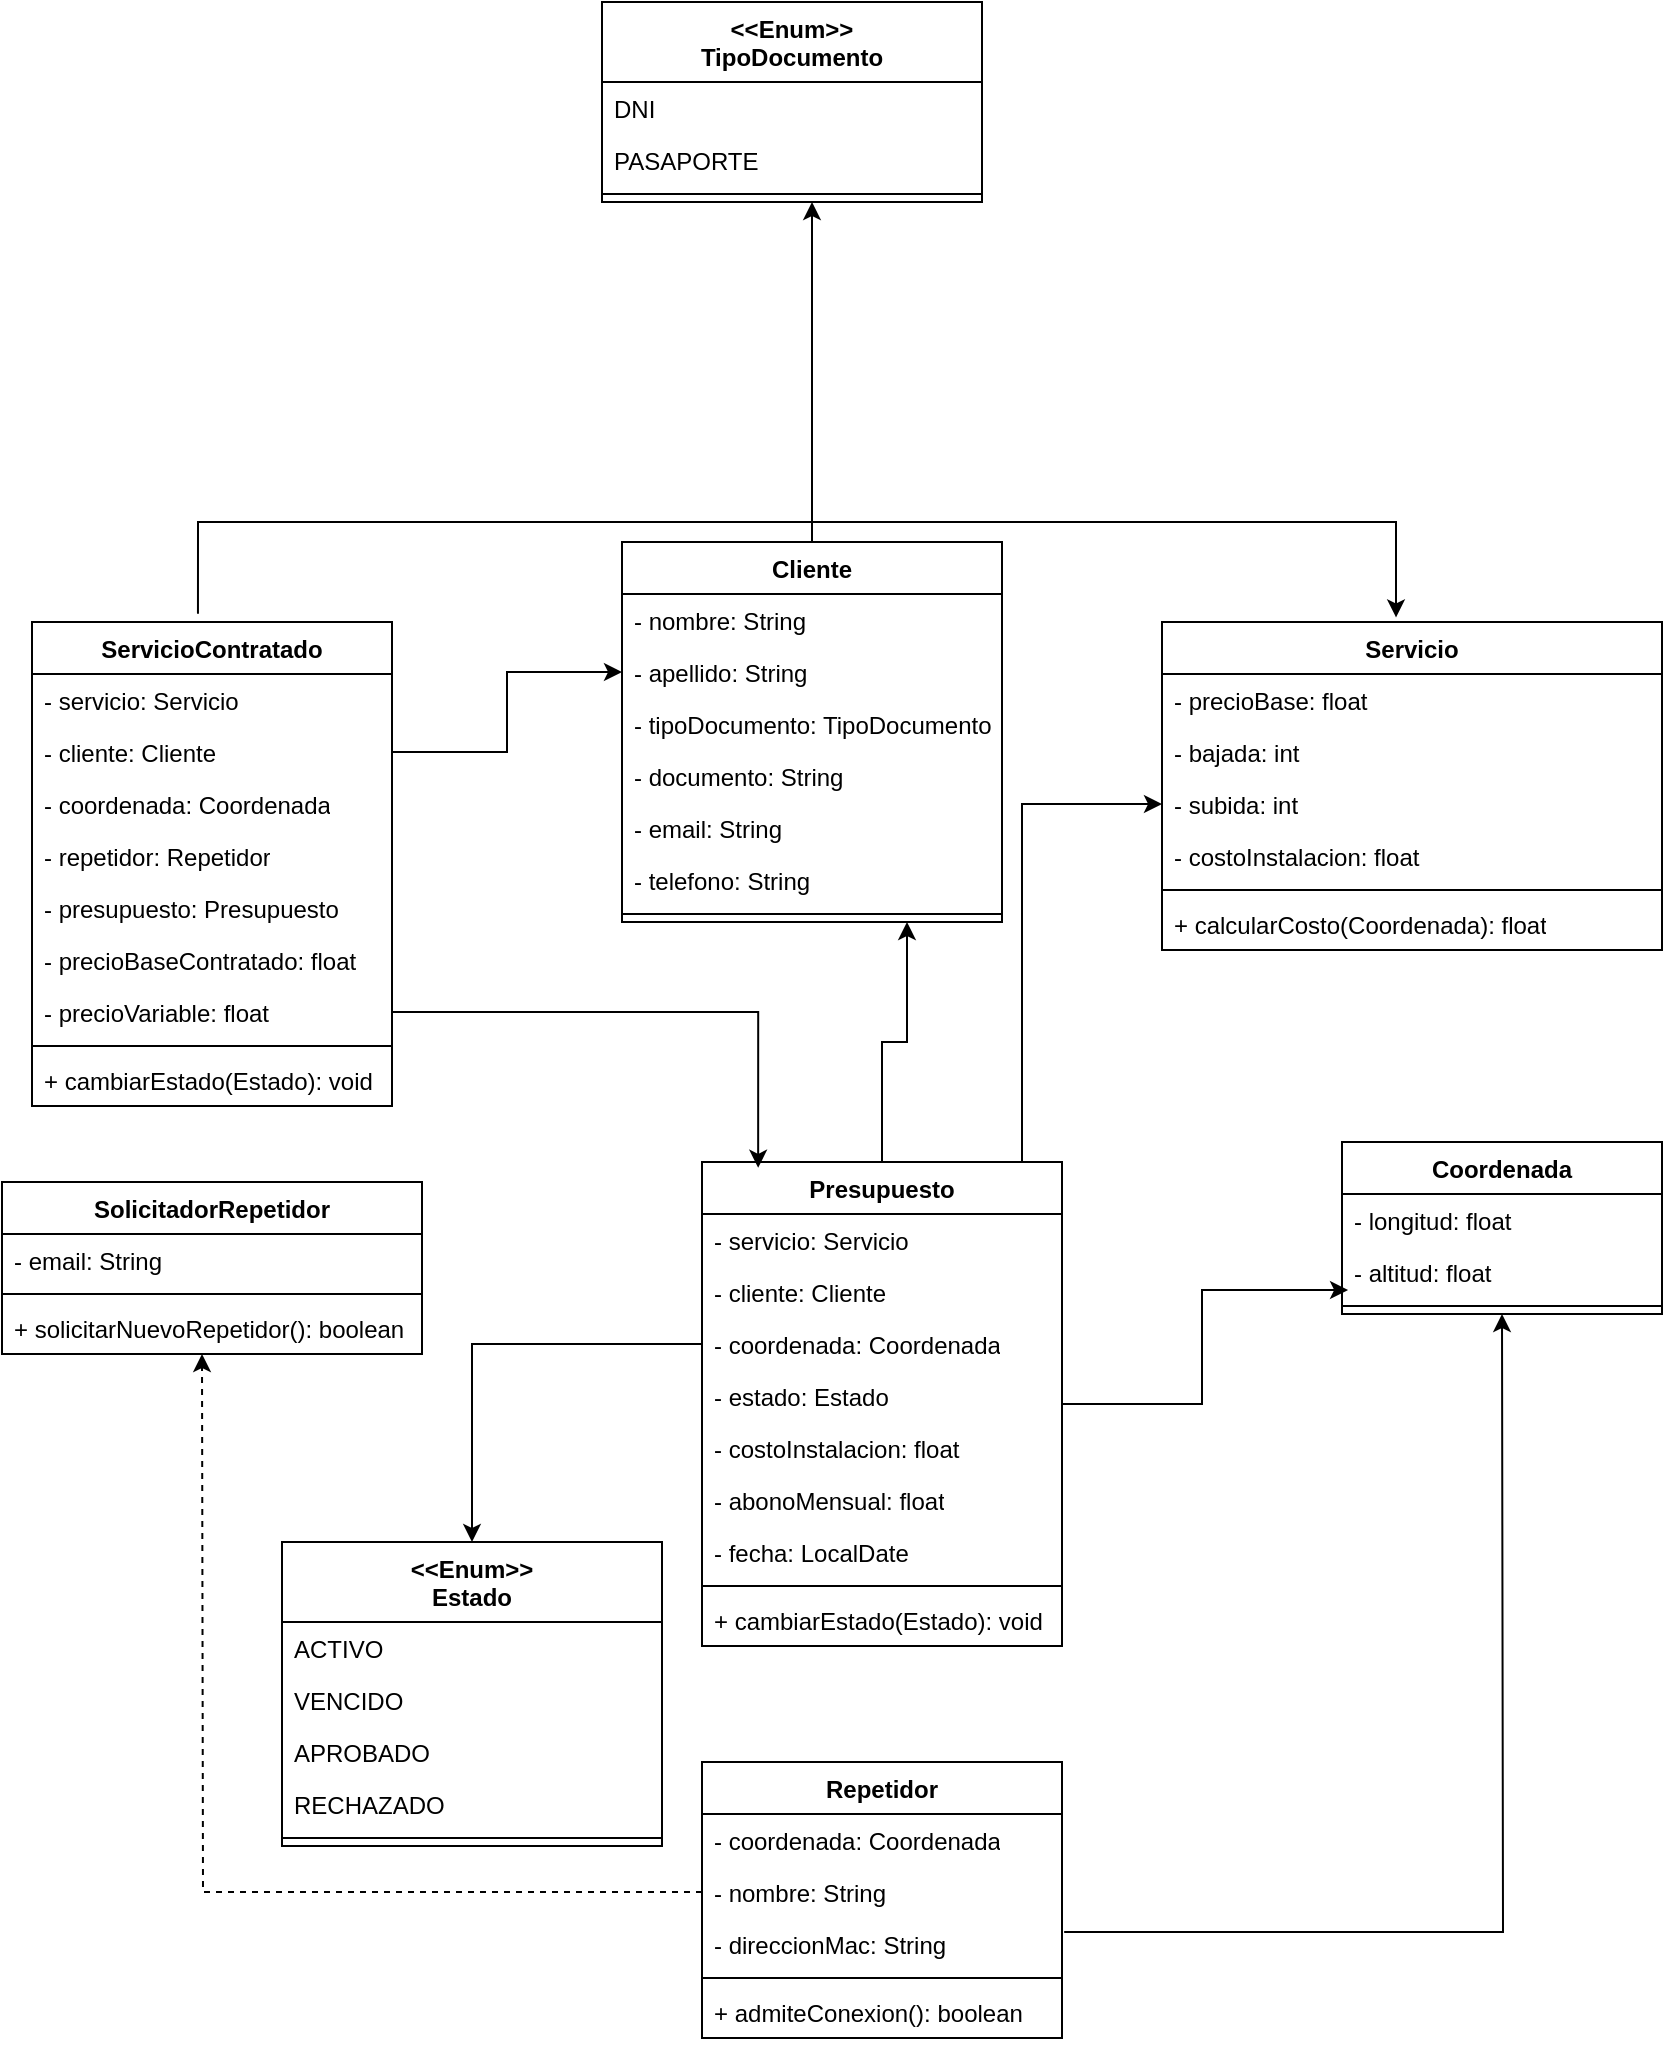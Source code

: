 <mxfile version="21.7.5" type="device">
  <diagram id="C5RBs43oDa-KdzZeNtuy" name="Page-1">
    <mxGraphModel dx="1354" dy="1779" grid="1" gridSize="10" guides="1" tooltips="1" connect="1" arrows="1" fold="1" page="1" pageScale="1" pageWidth="827" pageHeight="1169" math="0" shadow="0">
      <root>
        <mxCell id="WIyWlLk6GJQsqaUBKTNV-0" />
        <mxCell id="WIyWlLk6GJQsqaUBKTNV-1" parent="WIyWlLk6GJQsqaUBKTNV-0" />
        <mxCell id="ccSa8jCVDhCYCj8l_Aro-82" style="edgeStyle=orthogonalEdgeStyle;rounded=0;orthogonalLoop=1;jettySize=auto;html=1;" edge="1" parent="WIyWlLk6GJQsqaUBKTNV-1" source="ccSa8jCVDhCYCj8l_Aro-4">
          <mxGeometry relative="1" as="geometry">
            <mxPoint x="455" y="-90" as="targetPoint" />
          </mxGeometry>
        </mxCell>
        <mxCell id="ccSa8jCVDhCYCj8l_Aro-4" value="Cliente" style="swimlane;fontStyle=1;align=center;verticalAlign=top;childLayout=stackLayout;horizontal=1;startSize=26;horizontalStack=0;resizeParent=1;resizeParentMax=0;resizeLast=0;collapsible=1;marginBottom=0;whiteSpace=wrap;html=1;" vertex="1" parent="WIyWlLk6GJQsqaUBKTNV-1">
          <mxGeometry x="360" y="80" width="190" height="190" as="geometry" />
        </mxCell>
        <mxCell id="ccSa8jCVDhCYCj8l_Aro-5" value="- nombre: String" style="text;strokeColor=none;fillColor=none;align=left;verticalAlign=top;spacingLeft=4;spacingRight=4;overflow=hidden;rotatable=0;points=[[0,0.5],[1,0.5]];portConstraint=eastwest;whiteSpace=wrap;html=1;" vertex="1" parent="ccSa8jCVDhCYCj8l_Aro-4">
          <mxGeometry y="26" width="190" height="26" as="geometry" />
        </mxCell>
        <mxCell id="ccSa8jCVDhCYCj8l_Aro-9" value="- apellido: String" style="text;strokeColor=none;fillColor=none;align=left;verticalAlign=top;spacingLeft=4;spacingRight=4;overflow=hidden;rotatable=0;points=[[0,0.5],[1,0.5]];portConstraint=eastwest;whiteSpace=wrap;html=1;" vertex="1" parent="ccSa8jCVDhCYCj8l_Aro-4">
          <mxGeometry y="52" width="190" height="26" as="geometry" />
        </mxCell>
        <mxCell id="ccSa8jCVDhCYCj8l_Aro-68" value="- tipoDocumento: TipoDocumento" style="text;strokeColor=none;fillColor=none;align=left;verticalAlign=top;spacingLeft=4;spacingRight=4;overflow=hidden;rotatable=0;points=[[0,0.5],[1,0.5]];portConstraint=eastwest;whiteSpace=wrap;html=1;" vertex="1" parent="ccSa8jCVDhCYCj8l_Aro-4">
          <mxGeometry y="78" width="190" height="26" as="geometry" />
        </mxCell>
        <mxCell id="ccSa8jCVDhCYCj8l_Aro-69" value="- documento: String" style="text;strokeColor=none;fillColor=none;align=left;verticalAlign=top;spacingLeft=4;spacingRight=4;overflow=hidden;rotatable=0;points=[[0,0.5],[1,0.5]];portConstraint=eastwest;whiteSpace=wrap;html=1;" vertex="1" parent="ccSa8jCVDhCYCj8l_Aro-4">
          <mxGeometry y="104" width="190" height="26" as="geometry" />
        </mxCell>
        <mxCell id="ccSa8jCVDhCYCj8l_Aro-70" value="- email: String" style="text;strokeColor=none;fillColor=none;align=left;verticalAlign=top;spacingLeft=4;spacingRight=4;overflow=hidden;rotatable=0;points=[[0,0.5],[1,0.5]];portConstraint=eastwest;whiteSpace=wrap;html=1;" vertex="1" parent="ccSa8jCVDhCYCj8l_Aro-4">
          <mxGeometry y="130" width="190" height="26" as="geometry" />
        </mxCell>
        <mxCell id="ccSa8jCVDhCYCj8l_Aro-71" value="- telefono: String" style="text;strokeColor=none;fillColor=none;align=left;verticalAlign=top;spacingLeft=4;spacingRight=4;overflow=hidden;rotatable=0;points=[[0,0.5],[1,0.5]];portConstraint=eastwest;whiteSpace=wrap;html=1;" vertex="1" parent="ccSa8jCVDhCYCj8l_Aro-4">
          <mxGeometry y="156" width="190" height="26" as="geometry" />
        </mxCell>
        <mxCell id="ccSa8jCVDhCYCj8l_Aro-6" value="" style="line;strokeWidth=1;fillColor=none;align=left;verticalAlign=middle;spacingTop=-1;spacingLeft=3;spacingRight=3;rotatable=0;labelPosition=right;points=[];portConstraint=eastwest;strokeColor=inherit;" vertex="1" parent="ccSa8jCVDhCYCj8l_Aro-4">
          <mxGeometry y="182" width="190" height="8" as="geometry" />
        </mxCell>
        <mxCell id="ccSa8jCVDhCYCj8l_Aro-10" value="Servicio" style="swimlane;fontStyle=1;align=center;verticalAlign=top;childLayout=stackLayout;horizontal=1;startSize=26;horizontalStack=0;resizeParent=1;resizeParentMax=0;resizeLast=0;collapsible=1;marginBottom=0;whiteSpace=wrap;html=1;" vertex="1" parent="WIyWlLk6GJQsqaUBKTNV-1">
          <mxGeometry x="630" y="120" width="250" height="164" as="geometry" />
        </mxCell>
        <mxCell id="ccSa8jCVDhCYCj8l_Aro-11" value="- precioBase: float" style="text;strokeColor=none;fillColor=none;align=left;verticalAlign=top;spacingLeft=4;spacingRight=4;overflow=hidden;rotatable=0;points=[[0,0.5],[1,0.5]];portConstraint=eastwest;whiteSpace=wrap;html=1;" vertex="1" parent="ccSa8jCVDhCYCj8l_Aro-10">
          <mxGeometry y="26" width="250" height="26" as="geometry" />
        </mxCell>
        <mxCell id="ccSa8jCVDhCYCj8l_Aro-12" value="- bajada: int" style="text;strokeColor=none;fillColor=none;align=left;verticalAlign=top;spacingLeft=4;spacingRight=4;overflow=hidden;rotatable=0;points=[[0,0.5],[1,0.5]];portConstraint=eastwest;whiteSpace=wrap;html=1;" vertex="1" parent="ccSa8jCVDhCYCj8l_Aro-10">
          <mxGeometry y="52" width="250" height="26" as="geometry" />
        </mxCell>
        <mxCell id="ccSa8jCVDhCYCj8l_Aro-15" value="- subida: int" style="text;strokeColor=none;fillColor=none;align=left;verticalAlign=top;spacingLeft=4;spacingRight=4;overflow=hidden;rotatable=0;points=[[0,0.5],[1,0.5]];portConstraint=eastwest;whiteSpace=wrap;html=1;" vertex="1" parent="ccSa8jCVDhCYCj8l_Aro-10">
          <mxGeometry y="78" width="250" height="26" as="geometry" />
        </mxCell>
        <mxCell id="ccSa8jCVDhCYCj8l_Aro-91" value="- costoInstalacion: float" style="text;strokeColor=none;fillColor=none;align=left;verticalAlign=top;spacingLeft=4;spacingRight=4;overflow=hidden;rotatable=0;points=[[0,0.5],[1,0.5]];portConstraint=eastwest;whiteSpace=wrap;html=1;" vertex="1" parent="ccSa8jCVDhCYCj8l_Aro-10">
          <mxGeometry y="104" width="250" height="26" as="geometry" />
        </mxCell>
        <mxCell id="ccSa8jCVDhCYCj8l_Aro-13" value="" style="line;strokeWidth=1;fillColor=none;align=left;verticalAlign=middle;spacingTop=-1;spacingLeft=3;spacingRight=3;rotatable=0;labelPosition=right;points=[];portConstraint=eastwest;strokeColor=inherit;" vertex="1" parent="ccSa8jCVDhCYCj8l_Aro-10">
          <mxGeometry y="130" width="250" height="8" as="geometry" />
        </mxCell>
        <mxCell id="ccSa8jCVDhCYCj8l_Aro-14" value="+ calcularCosto(Coordenada): float" style="text;strokeColor=none;fillColor=none;align=left;verticalAlign=top;spacingLeft=4;spacingRight=4;overflow=hidden;rotatable=0;points=[[0,0.5],[1,0.5]];portConstraint=eastwest;whiteSpace=wrap;html=1;" vertex="1" parent="ccSa8jCVDhCYCj8l_Aro-10">
          <mxGeometry y="138" width="250" height="26" as="geometry" />
        </mxCell>
        <mxCell id="ccSa8jCVDhCYCj8l_Aro-30" value="Coordenada" style="swimlane;fontStyle=1;align=center;verticalAlign=top;childLayout=stackLayout;horizontal=1;startSize=26;horizontalStack=0;resizeParent=1;resizeParentMax=0;resizeLast=0;collapsible=1;marginBottom=0;whiteSpace=wrap;html=1;" vertex="1" parent="WIyWlLk6GJQsqaUBKTNV-1">
          <mxGeometry x="720" y="380" width="160" height="86" as="geometry" />
        </mxCell>
        <mxCell id="ccSa8jCVDhCYCj8l_Aro-31" value="- longitud: float" style="text;strokeColor=none;fillColor=none;align=left;verticalAlign=top;spacingLeft=4;spacingRight=4;overflow=hidden;rotatable=0;points=[[0,0.5],[1,0.5]];portConstraint=eastwest;whiteSpace=wrap;html=1;" vertex="1" parent="ccSa8jCVDhCYCj8l_Aro-30">
          <mxGeometry y="26" width="160" height="26" as="geometry" />
        </mxCell>
        <mxCell id="ccSa8jCVDhCYCj8l_Aro-32" value="- altitud: float" style="text;strokeColor=none;fillColor=none;align=left;verticalAlign=top;spacingLeft=4;spacingRight=4;overflow=hidden;rotatable=0;points=[[0,0.5],[1,0.5]];portConstraint=eastwest;whiteSpace=wrap;html=1;" vertex="1" parent="ccSa8jCVDhCYCj8l_Aro-30">
          <mxGeometry y="52" width="160" height="26" as="geometry" />
        </mxCell>
        <mxCell id="ccSa8jCVDhCYCj8l_Aro-34" value="" style="line;strokeWidth=1;fillColor=none;align=left;verticalAlign=middle;spacingTop=-1;spacingLeft=3;spacingRight=3;rotatable=0;labelPosition=right;points=[];portConstraint=eastwest;strokeColor=inherit;" vertex="1" parent="ccSa8jCVDhCYCj8l_Aro-30">
          <mxGeometry y="78" width="160" height="8" as="geometry" />
        </mxCell>
        <mxCell id="ccSa8jCVDhCYCj8l_Aro-36" style="edgeStyle=orthogonalEdgeStyle;rounded=0;orthogonalLoop=1;jettySize=auto;html=1;exitX=1.006;exitY=0.269;exitDx=0;exitDy=0;exitPerimeter=0;" edge="1" parent="WIyWlLk6GJQsqaUBKTNV-1" source="ccSa8jCVDhCYCj8l_Aro-26">
          <mxGeometry relative="1" as="geometry">
            <mxPoint x="660" y="686" as="sourcePoint" />
            <mxPoint x="800" y="466" as="targetPoint" />
          </mxGeometry>
        </mxCell>
        <mxCell id="ccSa8jCVDhCYCj8l_Aro-37" value="SolicitadorRepetidor" style="swimlane;fontStyle=1;align=center;verticalAlign=top;childLayout=stackLayout;horizontal=1;startSize=26;horizontalStack=0;resizeParent=1;resizeParentMax=0;resizeLast=0;collapsible=1;marginBottom=0;whiteSpace=wrap;html=1;" vertex="1" parent="WIyWlLk6GJQsqaUBKTNV-1">
          <mxGeometry x="50" y="400" width="210" height="86" as="geometry" />
        </mxCell>
        <mxCell id="ccSa8jCVDhCYCj8l_Aro-38" value="- email: String" style="text;strokeColor=none;fillColor=none;align=left;verticalAlign=top;spacingLeft=4;spacingRight=4;overflow=hidden;rotatable=0;points=[[0,0.5],[1,0.5]];portConstraint=eastwest;whiteSpace=wrap;html=1;" vertex="1" parent="ccSa8jCVDhCYCj8l_Aro-37">
          <mxGeometry y="26" width="210" height="26" as="geometry" />
        </mxCell>
        <mxCell id="ccSa8jCVDhCYCj8l_Aro-41" value="" style="line;strokeWidth=1;fillColor=none;align=left;verticalAlign=middle;spacingTop=-1;spacingLeft=3;spacingRight=3;rotatable=0;labelPosition=right;points=[];portConstraint=eastwest;strokeColor=inherit;" vertex="1" parent="ccSa8jCVDhCYCj8l_Aro-37">
          <mxGeometry y="52" width="210" height="8" as="geometry" />
        </mxCell>
        <mxCell id="ccSa8jCVDhCYCj8l_Aro-42" value="+ solicitarNuevoRepetidor(): boolean" style="text;strokeColor=none;fillColor=none;align=left;verticalAlign=top;spacingLeft=4;spacingRight=4;overflow=hidden;rotatable=0;points=[[0,0.5],[1,0.5]];portConstraint=eastwest;whiteSpace=wrap;html=1;" vertex="1" parent="ccSa8jCVDhCYCj8l_Aro-37">
          <mxGeometry y="60" width="210" height="26" as="geometry" />
        </mxCell>
        <mxCell id="ccSa8jCVDhCYCj8l_Aro-43" style="edgeStyle=orthogonalEdgeStyle;rounded=0;orthogonalLoop=1;jettySize=auto;html=1;entryX=0.652;entryY=1.115;entryDx=0;entryDy=0;entryPerimeter=0;dashed=1;exitX=0;exitY=0.5;exitDx=0;exitDy=0;" edge="1" parent="WIyWlLk6GJQsqaUBKTNV-1" source="ccSa8jCVDhCYCj8l_Aro-25">
          <mxGeometry relative="1" as="geometry">
            <mxPoint x="363.08" y="662.01" as="sourcePoint" />
            <mxPoint x="150.0" y="486" as="targetPoint" />
          </mxGeometry>
        </mxCell>
        <mxCell id="ccSa8jCVDhCYCj8l_Aro-50" style="edgeStyle=orthogonalEdgeStyle;rounded=0;orthogonalLoop=1;jettySize=auto;html=1;entryX=0.019;entryY=0.846;entryDx=0;entryDy=0;entryPerimeter=0;" edge="1" parent="WIyWlLk6GJQsqaUBKTNV-1" source="ccSa8jCVDhCYCj8l_Aro-44" target="ccSa8jCVDhCYCj8l_Aro-32">
          <mxGeometry relative="1" as="geometry" />
        </mxCell>
        <mxCell id="ccSa8jCVDhCYCj8l_Aro-51" style="edgeStyle=orthogonalEdgeStyle;rounded=0;orthogonalLoop=1;jettySize=auto;html=1;entryX=0.75;entryY=1;entryDx=0;entryDy=0;" edge="1" parent="WIyWlLk6GJQsqaUBKTNV-1" source="ccSa8jCVDhCYCj8l_Aro-44" target="ccSa8jCVDhCYCj8l_Aro-4">
          <mxGeometry relative="1" as="geometry">
            <mxPoint x="507.25" y="296.988" as="targetPoint" />
          </mxGeometry>
        </mxCell>
        <mxCell id="ccSa8jCVDhCYCj8l_Aro-53" style="edgeStyle=orthogonalEdgeStyle;rounded=0;orthogonalLoop=1;jettySize=auto;html=1;entryX=0;entryY=0.5;entryDx=0;entryDy=0;" edge="1" parent="WIyWlLk6GJQsqaUBKTNV-1" source="ccSa8jCVDhCYCj8l_Aro-44" target="ccSa8jCVDhCYCj8l_Aro-15">
          <mxGeometry relative="1" as="geometry">
            <Array as="points">
              <mxPoint x="560" y="211" />
            </Array>
          </mxGeometry>
        </mxCell>
        <mxCell id="ccSa8jCVDhCYCj8l_Aro-44" value="Presupuesto" style="swimlane;fontStyle=1;align=center;verticalAlign=top;childLayout=stackLayout;horizontal=1;startSize=26;horizontalStack=0;resizeParent=1;resizeParentMax=0;resizeLast=0;collapsible=1;marginBottom=0;whiteSpace=wrap;html=1;" vertex="1" parent="WIyWlLk6GJQsqaUBKTNV-1">
          <mxGeometry x="400" y="390" width="180" height="242" as="geometry" />
        </mxCell>
        <mxCell id="ccSa8jCVDhCYCj8l_Aro-45" value="- servicio: Servicio" style="text;strokeColor=none;fillColor=none;align=left;verticalAlign=top;spacingLeft=4;spacingRight=4;overflow=hidden;rotatable=0;points=[[0,0.5],[1,0.5]];portConstraint=eastwest;whiteSpace=wrap;html=1;" vertex="1" parent="ccSa8jCVDhCYCj8l_Aro-44">
          <mxGeometry y="26" width="180" height="26" as="geometry" />
        </mxCell>
        <mxCell id="ccSa8jCVDhCYCj8l_Aro-46" value="- cliente: Cliente" style="text;strokeColor=none;fillColor=none;align=left;verticalAlign=top;spacingLeft=4;spacingRight=4;overflow=hidden;rotatable=0;points=[[0,0.5],[1,0.5]];portConstraint=eastwest;whiteSpace=wrap;html=1;" vertex="1" parent="ccSa8jCVDhCYCj8l_Aro-44">
          <mxGeometry y="52" width="180" height="26" as="geometry" />
        </mxCell>
        <mxCell id="ccSa8jCVDhCYCj8l_Aro-47" value="- coordenada: Coordenada" style="text;strokeColor=none;fillColor=none;align=left;verticalAlign=top;spacingLeft=4;spacingRight=4;overflow=hidden;rotatable=0;points=[[0,0.5],[1,0.5]];portConstraint=eastwest;whiteSpace=wrap;html=1;" vertex="1" parent="ccSa8jCVDhCYCj8l_Aro-44">
          <mxGeometry y="78" width="180" height="26" as="geometry" />
        </mxCell>
        <mxCell id="ccSa8jCVDhCYCj8l_Aro-54" value="- estado: Estado" style="text;strokeColor=none;fillColor=none;align=left;verticalAlign=top;spacingLeft=4;spacingRight=4;overflow=hidden;rotatable=0;points=[[0,0.5],[1,0.5]];portConstraint=eastwest;whiteSpace=wrap;html=1;" vertex="1" parent="ccSa8jCVDhCYCj8l_Aro-44">
          <mxGeometry y="104" width="180" height="26" as="geometry" />
        </mxCell>
        <mxCell id="ccSa8jCVDhCYCj8l_Aro-92" value="- costoInstalacion: float" style="text;strokeColor=none;fillColor=none;align=left;verticalAlign=top;spacingLeft=4;spacingRight=4;overflow=hidden;rotatable=0;points=[[0,0.5],[1,0.5]];portConstraint=eastwest;whiteSpace=wrap;html=1;" vertex="1" parent="ccSa8jCVDhCYCj8l_Aro-44">
          <mxGeometry y="130" width="180" height="26" as="geometry" />
        </mxCell>
        <mxCell id="ccSa8jCVDhCYCj8l_Aro-93" value="- abonoMensual: float" style="text;strokeColor=none;fillColor=none;align=left;verticalAlign=top;spacingLeft=4;spacingRight=4;overflow=hidden;rotatable=0;points=[[0,0.5],[1,0.5]];portConstraint=eastwest;whiteSpace=wrap;html=1;" vertex="1" parent="ccSa8jCVDhCYCj8l_Aro-44">
          <mxGeometry y="156" width="180" height="26" as="geometry" />
        </mxCell>
        <mxCell id="ccSa8jCVDhCYCj8l_Aro-94" value="- fecha: LocalDate" style="text;strokeColor=none;fillColor=none;align=left;verticalAlign=top;spacingLeft=4;spacingRight=4;overflow=hidden;rotatable=0;points=[[0,0.5],[1,0.5]];portConstraint=eastwest;whiteSpace=wrap;html=1;" vertex="1" parent="ccSa8jCVDhCYCj8l_Aro-44">
          <mxGeometry y="182" width="180" height="26" as="geometry" />
        </mxCell>
        <mxCell id="ccSa8jCVDhCYCj8l_Aro-48" value="" style="line;strokeWidth=1;fillColor=none;align=left;verticalAlign=middle;spacingTop=-1;spacingLeft=3;spacingRight=3;rotatable=0;labelPosition=right;points=[];portConstraint=eastwest;strokeColor=inherit;" vertex="1" parent="ccSa8jCVDhCYCj8l_Aro-44">
          <mxGeometry y="208" width="180" height="8" as="geometry" />
        </mxCell>
        <mxCell id="ccSa8jCVDhCYCj8l_Aro-49" value="+ cambiarEstado(Estado): void" style="text;strokeColor=none;fillColor=none;align=left;verticalAlign=top;spacingLeft=4;spacingRight=4;overflow=hidden;rotatable=0;points=[[0,0.5],[1,0.5]];portConstraint=eastwest;whiteSpace=wrap;html=1;" vertex="1" parent="ccSa8jCVDhCYCj8l_Aro-44">
          <mxGeometry y="216" width="180" height="26" as="geometry" />
        </mxCell>
        <mxCell id="ccSa8jCVDhCYCj8l_Aro-23" value="Repetidor" style="swimlane;fontStyle=1;align=center;verticalAlign=top;childLayout=stackLayout;horizontal=1;startSize=26;horizontalStack=0;resizeParent=1;resizeParentMax=0;resizeLast=0;collapsible=1;marginBottom=0;whiteSpace=wrap;html=1;" vertex="1" parent="WIyWlLk6GJQsqaUBKTNV-1">
          <mxGeometry x="400" y="690" width="180" height="138" as="geometry" />
        </mxCell>
        <mxCell id="ccSa8jCVDhCYCj8l_Aro-24" value="- coordenada: Coordenada" style="text;strokeColor=none;fillColor=none;align=left;verticalAlign=top;spacingLeft=4;spacingRight=4;overflow=hidden;rotatable=0;points=[[0,0.5],[1,0.5]];portConstraint=eastwest;whiteSpace=wrap;html=1;" vertex="1" parent="ccSa8jCVDhCYCj8l_Aro-23">
          <mxGeometry y="26" width="180" height="26" as="geometry" />
        </mxCell>
        <mxCell id="ccSa8jCVDhCYCj8l_Aro-25" value="- nombre: String" style="text;strokeColor=none;fillColor=none;align=left;verticalAlign=top;spacingLeft=4;spacingRight=4;overflow=hidden;rotatable=0;points=[[0,0.5],[1,0.5]];portConstraint=eastwest;whiteSpace=wrap;html=1;" vertex="1" parent="ccSa8jCVDhCYCj8l_Aro-23">
          <mxGeometry y="52" width="180" height="26" as="geometry" />
        </mxCell>
        <mxCell id="ccSa8jCVDhCYCj8l_Aro-26" value="- direccionMac: String" style="text;strokeColor=none;fillColor=none;align=left;verticalAlign=top;spacingLeft=4;spacingRight=4;overflow=hidden;rotatable=0;points=[[0,0.5],[1,0.5]];portConstraint=eastwest;whiteSpace=wrap;html=1;" vertex="1" parent="ccSa8jCVDhCYCj8l_Aro-23">
          <mxGeometry y="78" width="180" height="26" as="geometry" />
        </mxCell>
        <mxCell id="ccSa8jCVDhCYCj8l_Aro-27" value="" style="line;strokeWidth=1;fillColor=none;align=left;verticalAlign=middle;spacingTop=-1;spacingLeft=3;spacingRight=3;rotatable=0;labelPosition=right;points=[];portConstraint=eastwest;strokeColor=inherit;" vertex="1" parent="ccSa8jCVDhCYCj8l_Aro-23">
          <mxGeometry y="104" width="180" height="8" as="geometry" />
        </mxCell>
        <mxCell id="ccSa8jCVDhCYCj8l_Aro-28" value="+ admiteConexion(): boolean" style="text;strokeColor=none;fillColor=none;align=left;verticalAlign=top;spacingLeft=4;spacingRight=4;overflow=hidden;rotatable=0;points=[[0,0.5],[1,0.5]];portConstraint=eastwest;whiteSpace=wrap;html=1;" vertex="1" parent="ccSa8jCVDhCYCj8l_Aro-23">
          <mxGeometry y="112" width="180" height="26" as="geometry" />
        </mxCell>
        <mxCell id="ccSa8jCVDhCYCj8l_Aro-67" style="edgeStyle=orthogonalEdgeStyle;rounded=0;orthogonalLoop=1;jettySize=auto;html=1;entryX=0.468;entryY=-0.014;entryDx=0;entryDy=0;exitX=0.461;exitY=-0.017;exitDx=0;exitDy=0;exitPerimeter=0;entryPerimeter=0;" edge="1" parent="WIyWlLk6GJQsqaUBKTNV-1" source="ccSa8jCVDhCYCj8l_Aro-55" target="ccSa8jCVDhCYCj8l_Aro-10">
          <mxGeometry relative="1" as="geometry">
            <mxPoint x="140.0" y="83.95" as="sourcePoint" />
            <mxPoint x="741.08" y="90" as="targetPoint" />
            <Array as="points">
              <mxPoint x="148" y="70" />
              <mxPoint x="747" y="70" />
            </Array>
          </mxGeometry>
        </mxCell>
        <mxCell id="ccSa8jCVDhCYCj8l_Aro-55" value="ServicioContratado" style="swimlane;fontStyle=1;align=center;verticalAlign=top;childLayout=stackLayout;horizontal=1;startSize=26;horizontalStack=0;resizeParent=1;resizeParentMax=0;resizeLast=0;collapsible=1;marginBottom=0;whiteSpace=wrap;html=1;" vertex="1" parent="WIyWlLk6GJQsqaUBKTNV-1">
          <mxGeometry x="65" y="120" width="180" height="242" as="geometry" />
        </mxCell>
        <mxCell id="ccSa8jCVDhCYCj8l_Aro-56" value="- servicio: Servicio" style="text;strokeColor=none;fillColor=none;align=left;verticalAlign=top;spacingLeft=4;spacingRight=4;overflow=hidden;rotatable=0;points=[[0,0.5],[1,0.5]];portConstraint=eastwest;whiteSpace=wrap;html=1;" vertex="1" parent="ccSa8jCVDhCYCj8l_Aro-55">
          <mxGeometry y="26" width="180" height="26" as="geometry" />
        </mxCell>
        <mxCell id="ccSa8jCVDhCYCj8l_Aro-57" value="- cliente: Cliente" style="text;strokeColor=none;fillColor=none;align=left;verticalAlign=top;spacingLeft=4;spacingRight=4;overflow=hidden;rotatable=0;points=[[0,0.5],[1,0.5]];portConstraint=eastwest;whiteSpace=wrap;html=1;" vertex="1" parent="ccSa8jCVDhCYCj8l_Aro-55">
          <mxGeometry y="52" width="180" height="26" as="geometry" />
        </mxCell>
        <mxCell id="ccSa8jCVDhCYCj8l_Aro-58" value="- coordenada: Coordenada" style="text;strokeColor=none;fillColor=none;align=left;verticalAlign=top;spacingLeft=4;spacingRight=4;overflow=hidden;rotatable=0;points=[[0,0.5],[1,0.5]];portConstraint=eastwest;whiteSpace=wrap;html=1;" vertex="1" parent="ccSa8jCVDhCYCj8l_Aro-55">
          <mxGeometry y="78" width="180" height="26" as="geometry" />
        </mxCell>
        <mxCell id="ccSa8jCVDhCYCj8l_Aro-59" value="- repetidor: Repetidor" style="text;strokeColor=none;fillColor=none;align=left;verticalAlign=top;spacingLeft=4;spacingRight=4;overflow=hidden;rotatable=0;points=[[0,0.5],[1,0.5]];portConstraint=eastwest;whiteSpace=wrap;html=1;" vertex="1" parent="ccSa8jCVDhCYCj8l_Aro-55">
          <mxGeometry y="104" width="180" height="26" as="geometry" />
        </mxCell>
        <mxCell id="ccSa8jCVDhCYCj8l_Aro-62" value="- presupuesto: Presupuesto" style="text;strokeColor=none;fillColor=none;align=left;verticalAlign=top;spacingLeft=4;spacingRight=4;overflow=hidden;rotatable=0;points=[[0,0.5],[1,0.5]];portConstraint=eastwest;whiteSpace=wrap;html=1;" vertex="1" parent="ccSa8jCVDhCYCj8l_Aro-55">
          <mxGeometry y="130" width="180" height="26" as="geometry" />
        </mxCell>
        <mxCell id="ccSa8jCVDhCYCj8l_Aro-63" value="- precioBaseContratado: float" style="text;strokeColor=none;fillColor=none;align=left;verticalAlign=top;spacingLeft=4;spacingRight=4;overflow=hidden;rotatable=0;points=[[0,0.5],[1,0.5]];portConstraint=eastwest;whiteSpace=wrap;html=1;" vertex="1" parent="ccSa8jCVDhCYCj8l_Aro-55">
          <mxGeometry y="156" width="180" height="26" as="geometry" />
        </mxCell>
        <mxCell id="ccSa8jCVDhCYCj8l_Aro-64" value="- precioVariable: float" style="text;strokeColor=none;fillColor=none;align=left;verticalAlign=top;spacingLeft=4;spacingRight=4;overflow=hidden;rotatable=0;points=[[0,0.5],[1,0.5]];portConstraint=eastwest;whiteSpace=wrap;html=1;" vertex="1" parent="ccSa8jCVDhCYCj8l_Aro-55">
          <mxGeometry y="182" width="180" height="26" as="geometry" />
        </mxCell>
        <mxCell id="ccSa8jCVDhCYCj8l_Aro-60" value="" style="line;strokeWidth=1;fillColor=none;align=left;verticalAlign=middle;spacingTop=-1;spacingLeft=3;spacingRight=3;rotatable=0;labelPosition=right;points=[];portConstraint=eastwest;strokeColor=inherit;" vertex="1" parent="ccSa8jCVDhCYCj8l_Aro-55">
          <mxGeometry y="208" width="180" height="8" as="geometry" />
        </mxCell>
        <mxCell id="ccSa8jCVDhCYCj8l_Aro-61" value="+ cambiarEstado(Estado): void" style="text;strokeColor=none;fillColor=none;align=left;verticalAlign=top;spacingLeft=4;spacingRight=4;overflow=hidden;rotatable=0;points=[[0,0.5],[1,0.5]];portConstraint=eastwest;whiteSpace=wrap;html=1;" vertex="1" parent="ccSa8jCVDhCYCj8l_Aro-55">
          <mxGeometry y="216" width="180" height="26" as="geometry" />
        </mxCell>
        <mxCell id="ccSa8jCVDhCYCj8l_Aro-65" style="edgeStyle=orthogonalEdgeStyle;rounded=0;orthogonalLoop=1;jettySize=auto;html=1;entryX=0.156;entryY=0.012;entryDx=0;entryDy=0;entryPerimeter=0;" edge="1" parent="WIyWlLk6GJQsqaUBKTNV-1" source="ccSa8jCVDhCYCj8l_Aro-64" target="ccSa8jCVDhCYCj8l_Aro-44">
          <mxGeometry relative="1" as="geometry" />
        </mxCell>
        <mxCell id="ccSa8jCVDhCYCj8l_Aro-66" style="edgeStyle=orthogonalEdgeStyle;rounded=0;orthogonalLoop=1;jettySize=auto;html=1;exitX=1;exitY=0.5;exitDx=0;exitDy=0;entryX=0;entryY=0.5;entryDx=0;entryDy=0;" edge="1" parent="WIyWlLk6GJQsqaUBKTNV-1" source="ccSa8jCVDhCYCj8l_Aro-57" target="ccSa8jCVDhCYCj8l_Aro-9">
          <mxGeometry relative="1" as="geometry" />
        </mxCell>
        <mxCell id="ccSa8jCVDhCYCj8l_Aro-74" value="&amp;lt;&amp;lt;Enum&amp;gt;&amp;gt;&lt;br&gt;TipoDocumento" style="swimlane;fontStyle=1;align=center;verticalAlign=top;childLayout=stackLayout;horizontal=1;startSize=40;horizontalStack=0;resizeParent=1;resizeParentMax=0;resizeLast=0;collapsible=1;marginBottom=0;whiteSpace=wrap;html=1;" vertex="1" parent="WIyWlLk6GJQsqaUBKTNV-1">
          <mxGeometry x="350" y="-190" width="190" height="100" as="geometry" />
        </mxCell>
        <mxCell id="ccSa8jCVDhCYCj8l_Aro-75" value="DNI" style="text;strokeColor=none;fillColor=none;align=left;verticalAlign=top;spacingLeft=4;spacingRight=4;overflow=hidden;rotatable=0;points=[[0,0.5],[1,0.5]];portConstraint=eastwest;whiteSpace=wrap;html=1;" vertex="1" parent="ccSa8jCVDhCYCj8l_Aro-74">
          <mxGeometry y="40" width="190" height="26" as="geometry" />
        </mxCell>
        <mxCell id="ccSa8jCVDhCYCj8l_Aro-76" value="PASAPORTE" style="text;strokeColor=none;fillColor=none;align=left;verticalAlign=top;spacingLeft=4;spacingRight=4;overflow=hidden;rotatable=0;points=[[0,0.5],[1,0.5]];portConstraint=eastwest;whiteSpace=wrap;html=1;" vertex="1" parent="ccSa8jCVDhCYCj8l_Aro-74">
          <mxGeometry y="66" width="190" height="26" as="geometry" />
        </mxCell>
        <mxCell id="ccSa8jCVDhCYCj8l_Aro-81" value="" style="line;strokeWidth=1;fillColor=none;align=left;verticalAlign=middle;spacingTop=-1;spacingLeft=3;spacingRight=3;rotatable=0;labelPosition=right;points=[];portConstraint=eastwest;strokeColor=inherit;" vertex="1" parent="ccSa8jCVDhCYCj8l_Aro-74">
          <mxGeometry y="92" width="190" height="8" as="geometry" />
        </mxCell>
        <mxCell id="ccSa8jCVDhCYCj8l_Aro-83" value="&amp;lt;&amp;lt;Enum&amp;gt;&amp;gt;&lt;br&gt;Estado" style="swimlane;fontStyle=1;align=center;verticalAlign=top;childLayout=stackLayout;horizontal=1;startSize=40;horizontalStack=0;resizeParent=1;resizeParentMax=0;resizeLast=0;collapsible=1;marginBottom=0;whiteSpace=wrap;html=1;" vertex="1" parent="WIyWlLk6GJQsqaUBKTNV-1">
          <mxGeometry x="190" y="580" width="190" height="152" as="geometry" />
        </mxCell>
        <mxCell id="ccSa8jCVDhCYCj8l_Aro-84" value="ACTIVO" style="text;strokeColor=none;fillColor=none;align=left;verticalAlign=top;spacingLeft=4;spacingRight=4;overflow=hidden;rotatable=0;points=[[0,0.5],[1,0.5]];portConstraint=eastwest;whiteSpace=wrap;html=1;" vertex="1" parent="ccSa8jCVDhCYCj8l_Aro-83">
          <mxGeometry y="40" width="190" height="26" as="geometry" />
        </mxCell>
        <mxCell id="ccSa8jCVDhCYCj8l_Aro-85" value="VENCIDO" style="text;strokeColor=none;fillColor=none;align=left;verticalAlign=top;spacingLeft=4;spacingRight=4;overflow=hidden;rotatable=0;points=[[0,0.5],[1,0.5]];portConstraint=eastwest;whiteSpace=wrap;html=1;" vertex="1" parent="ccSa8jCVDhCYCj8l_Aro-83">
          <mxGeometry y="66" width="190" height="26" as="geometry" />
        </mxCell>
        <mxCell id="ccSa8jCVDhCYCj8l_Aro-87" value="APROBADO" style="text;strokeColor=none;fillColor=none;align=left;verticalAlign=top;spacingLeft=4;spacingRight=4;overflow=hidden;rotatable=0;points=[[0,0.5],[1,0.5]];portConstraint=eastwest;whiteSpace=wrap;html=1;" vertex="1" parent="ccSa8jCVDhCYCj8l_Aro-83">
          <mxGeometry y="92" width="190" height="26" as="geometry" />
        </mxCell>
        <mxCell id="ccSa8jCVDhCYCj8l_Aro-88" value="RECHAZADO" style="text;strokeColor=none;fillColor=none;align=left;verticalAlign=top;spacingLeft=4;spacingRight=4;overflow=hidden;rotatable=0;points=[[0,0.5],[1,0.5]];portConstraint=eastwest;whiteSpace=wrap;html=1;" vertex="1" parent="ccSa8jCVDhCYCj8l_Aro-83">
          <mxGeometry y="118" width="190" height="26" as="geometry" />
        </mxCell>
        <mxCell id="ccSa8jCVDhCYCj8l_Aro-86" value="" style="line;strokeWidth=1;fillColor=none;align=left;verticalAlign=middle;spacingTop=-1;spacingLeft=3;spacingRight=3;rotatable=0;labelPosition=right;points=[];portConstraint=eastwest;strokeColor=inherit;" vertex="1" parent="ccSa8jCVDhCYCj8l_Aro-83">
          <mxGeometry y="144" width="190" height="8" as="geometry" />
        </mxCell>
        <mxCell id="ccSa8jCVDhCYCj8l_Aro-90" style="edgeStyle=orthogonalEdgeStyle;rounded=0;orthogonalLoop=1;jettySize=auto;html=1;" edge="1" parent="WIyWlLk6GJQsqaUBKTNV-1" source="ccSa8jCVDhCYCj8l_Aro-47" target="ccSa8jCVDhCYCj8l_Aro-83">
          <mxGeometry relative="1" as="geometry" />
        </mxCell>
      </root>
    </mxGraphModel>
  </diagram>
</mxfile>
